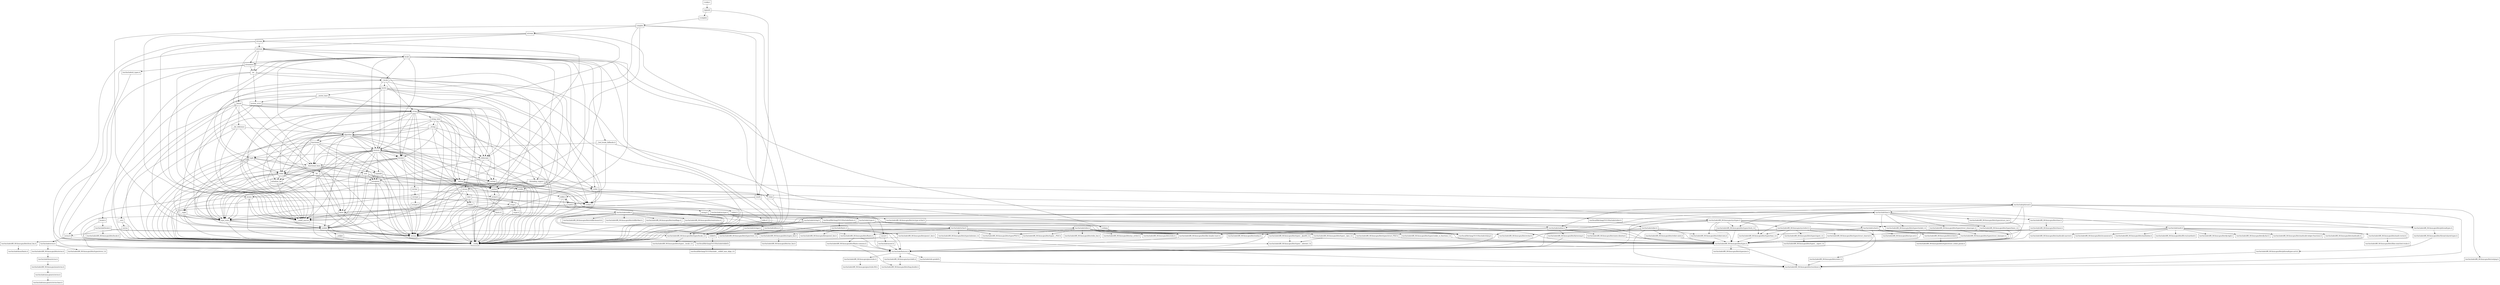 digraph "dependencies" {
  header_0 [ shape="box", label="\<stdin\>" ];
  header_1 [ shape="box", label="ctgmath" ];
  header_10 [ shape="box", label="/usr/include/x86_64-linux-gnu/gnu/stubs.h" ];
  header_100 [ shape="box", label="/usr/include/x86_64-linux-gnu/bits/stdint-uintn.h" ];
  header_101 [ shape="box", label="__debug" ];
  header_102 [ shape="box", label="cstdio" ];
  header_103 [ shape="box", label="stdio.h" ];
  header_104 [ shape="box", label="/usr/include/stdio.h" ];
  header_105 [ shape="box", label="/usr/include/x86_64-linux-gnu/bits/types/__fpos_t.h" ];
  header_106 [ shape="box", label="/usr/include/x86_64-linux-gnu/bits/types/__fpos64_t.h" ];
  header_107 [ shape="box", label="/usr/include/x86_64-linux-gnu/bits/types/struct_FILE.h" ];
  header_108 [ shape="box", label="/usr/include/x86_64-linux-gnu/bits/types/cookie_io_functions_t.h" ];
  header_109 [ shape="box", label="/usr/include/x86_64-linux-gnu/bits/stdio_lim.h" ];
  header_11 [ shape="box", label="/usr/include/x86_64-linux-gnu/gnu/stubs-64.h" ];
  header_110 [ shape="box", label="/usr/include/x86_64-linux-gnu/bits/sys_errlist.h" ];
  header_111 [ shape="box", label="/usr/include/x86_64-linux-gnu/bits/stdio.h" ];
  header_112 [ shape="box", label="memory" ];
  header_113 [ shape="box", label="typeinfo" ];
  header_114 [ shape="box", label="new" ];
  header_115 [ shape="box", label="iterator" ];
  header_116 [ shape="box", label="__functional_base" ];
  header_117 [ shape="box", label="tuple" ];
  header_118 [ shape="box", label="cassert" ];
  header_119 [ shape="box", label="/usr/include/assert.h" ];
  header_12 [ shape="box", label="/usr/include/pthread.h" ];
  header_120 [ shape="box", label="atomic" ];
  header_121 [ shape="box", label="functional" ];
  header_122 [ shape="box", label="bit" ];
  header_123 [ shape="box", label="cwchar" ];
  header_124 [ shape="box", label="cwctype" ];
  header_125 [ shape="box", label="cctype" ];
  header_126 [ shape="box", label="ctype.h" ];
  header_127 [ shape="box", label="/usr/include/ctype.h" ];
  header_128 [ shape="box", label="wctype.h" ];
  header_129 [ shape="box", label="/usr/include/wctype.h" ];
  header_13 [ shape="box", label="type_traits" ];
  header_130 [ shape="box", label="/usr/include/x86_64-linux-gnu/bits/wctype-wchar.h" ];
  header_131 [ shape="box", label="mutex" ];
  header_132 [ shape="box", label="__mutex_base" ];
  header_133 [ shape="box", label="chrono" ];
  header_134 [ shape="box", label="ctime" ];
  header_135 [ shape="box", label="/usr/include/time.h" ];
  header_136 [ shape="box", label="/usr/include/x86_64-linux-gnu/bits/time.h" ];
  header_137 [ shape="box", label="/usr/include/x86_64-linux-gnu/bits/timex.h" ];
  header_138 [ shape="box", label="/usr/include/x86_64-linux-gnu/bits/types/struct_tm.h" ];
  header_139 [ shape="box", label="/usr/include/x86_64-linux-gnu/bits/types/struct_itimerspec.h" ];
  header_14 [ shape="box", label="cstddef" ];
  header_140 [ shape="box", label="ratio" ];
  header_141 [ shape="box", label="climits" ];
  header_142 [ shape="box", label="limits.h" ];
  header_143 [ shape="box", label="/usr/local/lib/clang/10.0.0/include/limits.h" ];
  header_144 [ shape="box", label="/usr/include/limits.h" ];
  header_145 [ shape="box", label="/usr/include/x86_64-linux-gnu/bits/posix1_lim.h" ];
  header_146 [ shape="box", label="/usr/include/x86_64-linux-gnu/bits/local_lim.h" ];
  header_147 [ shape="box", label="/usr/include/linux/limits.h" ];
  header_148 [ shape="box", label="/usr/include/x86_64-linux-gnu/bits/posix2_lim.h" ];
  header_149 [ shape="box", label="/usr/include/x86_64-linux-gnu/bits/xopen_lim.h" ];
  header_15 [ shape="box", label="version" ];
  header_150 [ shape="box", label="/usr/include/x86_64-linux-gnu/bits/uio_lim.h" ];
  header_151 [ shape="box", label="system_error" ];
  header_152 [ shape="box", label="__errc" ];
  header_153 [ shape="box", label="cerrno" ];
  header_154 [ shape="box", label="errno.h" ];
  header_155 [ shape="box", label="/usr/include/errno.h" ];
  header_156 [ shape="box", label="/usr/include/x86_64-linux-gnu/bits/errno.h" ];
  header_157 [ shape="box", label="/usr/include/linux/errno.h" ];
  header_158 [ shape="box", label="/usr/include/x86_64-linux-gnu/asm/errno.h" ];
  header_159 [ shape="box", label="/usr/include/asm-generic/errno.h" ];
  header_16 [ shape="box", label="/usr/local/lib/clang/10.0.0/include/stddef.h" ];
  header_160 [ shape="box", label="/usr/include/asm-generic/errno-base.h" ];
  header_161 [ shape="box", label="/usr/include/x86_64-linux-gnu/bits/types/error_t.h" ];
  header_162 [ shape="box", label="__threading_support" ];
  header_163 [ shape="box", label="/usr/include/sched.h" ];
  header_164 [ shape="box", label="/usr/include/x86_64-linux-gnu/bits/sched.h" ];
  header_165 [ shape="box", label="/usr/include/x86_64-linux-gnu/bits/types/struct_sched_param.h" ];
  header_166 [ shape="box", label="/usr/include/x86_64-linux-gnu/bits/cpu-set.h" ];
  header_167 [ shape="box", label="/usr/include/x86_64-linux-gnu/bits/setjmp.h" ];
  header_168 [ shape="box", label="locale.h" ];
  header_169 [ shape="box", label="/usr/include/locale.h" ];
  header_17 [ shape="box", label="/usr/local/lib/clang/10.0.0/include/__stddef_max_align_t.h" ];
  header_170 [ shape="box", label="/usr/include/x86_64-linux-gnu/bits/locale.h" ];
  header_171 [ shape="box", label="streambuf" ];
  header_172 [ shape="box", label="locale" ];
  header_173 [ shape="box", label="cstdarg" ];
  header_174 [ shape="box", label="/usr/include/nl_types.h" ];
  header_175 [ shape="box", label="__bsd_locale_fallbacks.h" ];
  header_176 [ shape="box", label="bitset" ];
  header_177 [ shape="box", label="__bit_reference" ];
  header_178 [ shape="box", label="istream" ];
  header_18 [ shape="box", label="__nullptr" ];
  header_19 [ shape="box", label="stdexcept" ];
  header_2 [ shape="box", label="ccomplex" ];
  header_20 [ shape="box", label="exception" ];
  header_21 [ shape="box", label="cstdlib" ];
  header_22 [ shape="box", label="stdlib.h" ];
  header_23 [ shape="box", label="/usr/include/stdlib.h" ];
  header_24 [ shape="box", label="/usr/include/x86_64-linux-gnu/bits/libc-header-start.h" ];
  header_25 [ shape="box", label="stddef.h" ];
  header_26 [ shape="box", label="/usr/include/x86_64-linux-gnu/bits/waitflags.h" ];
  header_27 [ shape="box", label="/usr/include/x86_64-linux-gnu/bits/waitstatus.h" ];
  header_28 [ shape="box", label="/usr/include/x86_64-linux-gnu/bits/floatn.h" ];
  header_29 [ shape="box", label="/usr/include/x86_64-linux-gnu/bits/floatn-common.h" ];
  header_3 [ shape="box", label="complex" ];
  header_30 [ shape="box", label="/usr/include/x86_64-linux-gnu/bits/types/locale_t.h" ];
  header_31 [ shape="box", label="/usr/include/x86_64-linux-gnu/bits/types/__locale_t.h" ];
  header_32 [ shape="box", label="/usr/include/x86_64-linux-gnu/sys/types.h" ];
  header_33 [ shape="box", label="/usr/include/x86_64-linux-gnu/bits/types.h" ];
  header_34 [ shape="box", label="/usr/include/x86_64-linux-gnu/bits/typesizes.h" ];
  header_35 [ shape="box", label="/usr/include/x86_64-linux-gnu/bits/types/clock_t.h" ];
  header_36 [ shape="box", label="/usr/include/x86_64-linux-gnu/bits/types/clockid_t.h" ];
  header_37 [ shape="box", label="/usr/include/x86_64-linux-gnu/bits/types/time_t.h" ];
  header_38 [ shape="box", label="/usr/include/x86_64-linux-gnu/bits/types/timer_t.h" ];
  header_39 [ shape="box", label="/usr/include/x86_64-linux-gnu/bits/stdint-intn.h" ];
  header_4 [ shape="box", label="__config" ];
  header_40 [ shape="box", label="/usr/include/endian.h" ];
  header_41 [ shape="box", label="/usr/include/x86_64-linux-gnu/bits/endian.h" ];
  header_42 [ shape="box", label="/usr/include/x86_64-linux-gnu/bits/byteswap.h" ];
  header_43 [ shape="box", label="/usr/include/x86_64-linux-gnu/bits/uintn-identity.h" ];
  header_44 [ shape="box", label="/usr/include/x86_64-linux-gnu/sys/select.h" ];
  header_45 [ shape="box", label="/usr/include/x86_64-linux-gnu/bits/select.h" ];
  header_46 [ shape="box", label="/usr/include/x86_64-linux-gnu/bits/types/sigset_t.h" ];
  header_47 [ shape="box", label="/usr/include/x86_64-linux-gnu/bits/types/__sigset_t.h" ];
  header_48 [ shape="box", label="/usr/include/x86_64-linux-gnu/bits/types/struct_timeval.h" ];
  header_49 [ shape="box", label="/usr/include/x86_64-linux-gnu/bits/types/struct_timespec.h" ];
  header_5 [ shape="box", label="/usr/include/features.h" ];
  header_50 [ shape="box", label="/usr/include/x86_64-linux-gnu/bits/pthreadtypes.h" ];
  header_51 [ shape="box", label="/usr/include/x86_64-linux-gnu/bits/thread-shared-types.h" ];
  header_52 [ shape="box", label="/usr/include/x86_64-linux-gnu/bits/pthreadtypes-arch.h" ];
  header_53 [ shape="box", label="/usr/include/alloca.h" ];
  header_54 [ shape="box", label="/usr/include/x86_64-linux-gnu/bits/stdlib-bsearch.h" ];
  header_55 [ shape="box", label="/usr/include/x86_64-linux-gnu/bits/stdlib-float.h" ];
  header_56 [ shape="box", label="math.h" ];
  header_57 [ shape="box", label="/usr/include/math.h" ];
  header_58 [ shape="box", label="/usr/include/x86_64-linux-gnu/bits/math-vector.h" ];
  header_59 [ shape="box", label="/usr/include/x86_64-linux-gnu/bits/libm-simd-decl-stubs.h" ];
  header_6 [ shape="box", label="/usr/include/stdc-predef.h" ];
  header_60 [ shape="box", label="/usr/include/x86_64-linux-gnu/bits/flt-eval-method.h" ];
  header_61 [ shape="box", label="/usr/include/x86_64-linux-gnu/bits/fp-logb.h" ];
  header_62 [ shape="box", label="/usr/include/x86_64-linux-gnu/bits/fp-fast.h" ];
  header_63 [ shape="box", label="/usr/include/x86_64-linux-gnu/bits/mathcalls-helper-functions.h" ];
  header_64 [ shape="box", label="/usr/include/x86_64-linux-gnu/bits/mathcalls.h" ];
  header_65 [ shape="box", label="/usr/include/x86_64-linux-gnu/bits/mathcalls-narrow.h" ];
  header_66 [ shape="box", label="/usr/include/x86_64-linux-gnu/bits/iscanonical.h" ];
  header_67 [ shape="box", label="/usr/include/x86_64-linux-gnu/bits/mathinline.h" ];
  header_68 [ shape="box", label="limits" ];
  header_69 [ shape="box", label="__undef_macros" ];
  header_7 [ shape="box", label="/usr/include/x86_64-linux-gnu/sys/cdefs.h" ];
  header_70 [ shape="box", label="iosfwd" ];
  header_71 [ shape="box", label="wchar.h" ];
  header_72 [ shape="box", label="/usr/include/wchar.h" ];
  header_73 [ shape="box", label="/usr/local/lib/clang/10.0.0/include/stdarg.h" ];
  header_74 [ shape="box", label="/usr/include/x86_64-linux-gnu/bits/wchar.h" ];
  header_75 [ shape="box", label="/usr/include/x86_64-linux-gnu/bits/types/wint_t.h" ];
  header_76 [ shape="box", label="/usr/include/x86_64-linux-gnu/bits/types/mbstate_t.h" ];
  header_77 [ shape="box", label="/usr/include/x86_64-linux-gnu/bits/types/__mbstate_t.h" ];
  header_78 [ shape="box", label="/usr/include/x86_64-linux-gnu/bits/types/__FILE.h" ];
  header_79 [ shape="box", label="/usr/include/x86_64-linux-gnu/bits/types/FILE.h" ];
  header_8 [ shape="box", label="/usr/include/x86_64-linux-gnu/bits/wordsize.h" ];
  header_80 [ shape="box", label="cmath" ];
  header_81 [ shape="box", label="sstream" ];
  header_82 [ shape="box", label="ostream" ];
  header_83 [ shape="box", label="ios" ];
  header_84 [ shape="box", label="__locale" ];
  header_85 [ shape="box", label="string" ];
  header_86 [ shape="box", label="string_view" ];
  header_87 [ shape="box", label="__string" ];
  header_88 [ shape="box", label="algorithm" ];
  header_89 [ shape="box", label="initializer_list" ];
  header_9 [ shape="box", label="/usr/include/x86_64-linux-gnu/bits/long-double.h" ];
  header_90 [ shape="box", label="cstring" ];
  header_91 [ shape="box", label="string.h" ];
  header_92 [ shape="box", label="/usr/include/string.h" ];
  header_93 [ shape="box", label="/usr/include/strings.h" ];
  header_94 [ shape="box", label="utility" ];
  header_95 [ shape="box", label="__tuple" ];
  header_96 [ shape="box", label="cstdint" ];
  header_97 [ shape="box", label="stdint.h" ];
  header_98 [ shape="box", label="/usr/local/lib/clang/10.0.0/include/stdint.h" ];
  header_99 [ shape="box", label="/usr/include/stdint.h" ];
  header_118 -> header_4;
  header_118 -> header_119;
  header_119 -> header_5;
  header_68 -> header_69;
  header_68 -> header_15;
  header_68 -> header_4;
  header_68 -> header_13;
  header_167 -> header_8;
  header_114 -> header_14;
  header_114 -> header_15;
  header_114 -> header_4;
  header_114 -> header_20;
  header_114 -> header_13;
  header_164 -> header_165;
  header_115 -> header_14;
  header_115 -> header_15;
  header_115 -> header_13;
  header_115 -> header_70;
  header_115 -> header_4;
  header_115 -> header_116;
  header_115 -> header_101;
  header_115 -> header_89;
  header_163 -> header_25;
  header_163 -> header_37;
  header_163 -> header_33;
  header_163 -> header_5;
  header_163 -> header_166;
  header_163 -> header_49;
  header_163 -> header_164;
  header_72 -> header_28;
  header_72 -> header_25;
  header_72 -> header_24;
  header_72 -> header_30;
  header_72 -> header_73;
  header_72 -> header_76;
  header_72 -> header_74;
  header_72 -> header_75;
  header_72 -> header_78;
  header_72 -> header_79;
  header_70 -> header_4;
  header_70 -> header_71;
  header_71 -> header_72;
  header_71 -> header_4;
  header_76 -> header_77;
  header_116 -> header_13;
  header_116 -> header_20;
  header_116 -> header_4;
  header_116 -> header_94;
  header_116 -> header_114;
  header_116 -> header_113;
  header_117 -> header_14;
  header_117 -> header_15;
  header_117 -> header_13;
  header_117 -> header_94;
  header_117 -> header_4;
  header_117 -> header_116;
  header_117 -> header_95;
  header_112 -> header_14;
  header_112 -> header_15;
  header_112 -> header_13;
  header_112 -> header_69;
  header_112 -> header_19;
  header_112 -> header_120;
  header_112 -> header_70;
  header_112 -> header_113;
  header_112 -> header_116;
  header_112 -> header_4;
  header_112 -> header_118;
  header_112 -> header_117;
  header_112 -> header_94;
  header_112 -> header_68;
  header_112 -> header_96;
  header_112 -> header_115;
  header_112 -> header_90;
  header_112 -> header_114;
  header_113 -> header_14;
  header_113 -> header_4;
  header_113 -> header_96;
  header_113 -> header_20;
  header_169 -> header_25;
  header_169 -> header_5;
  header_169 -> header_170;
  header_169 -> header_30;
  header_168 -> header_4;
  header_168 -> header_169;
  header_46 -> header_47;
  header_45 -> header_8;
  header_44 -> header_37;
  header_44 -> header_33;
  header_44 -> header_46;
  header_44 -> header_45;
  header_44 -> header_5;
  header_44 -> header_49;
  header_44 -> header_48;
  header_43 -> header_33;
  header_42 -> header_5;
  header_42 -> header_33;
  header_40 -> header_5;
  header_40 -> header_43;
  header_40 -> header_42;
  header_40 -> header_41;
  header_105 -> header_33;
  header_105 -> header_77;
  header_104 -> header_79;
  header_104 -> header_25;
  header_104 -> header_24;
  header_104 -> header_33;
  header_104 -> header_73;
  header_104 -> header_109;
  header_104 -> header_108;
  header_104 -> header_105;
  header_104 -> header_78;
  header_104 -> header_106;
  header_104 -> header_107;
  header_104 -> header_110;
  header_104 -> header_111;
  header_107 -> header_33;
  header_106 -> header_33;
  header_106 -> header_77;
  header_101 -> header_14;
  header_101 -> header_4;
  header_101 -> header_21;
  header_101 -> header_70;
  header_101 -> header_102;
  header_100 -> header_33;
  header_49 -> header_33;
  header_48 -> header_33;
  header_7 -> header_8;
  header_7 -> header_9;
  header_4 -> header_5;
  header_5 -> header_6;
  header_5 -> header_7;
  header_5 -> header_10;
  header_2 -> header_3;
  header_3 -> header_15;
  header_3 -> header_13;
  header_3 -> header_19;
  header_3 -> header_4;
  header_3 -> header_81;
  header_3 -> header_80;
  header_0 -> header_1;
  header_1 -> header_80;
  header_1 -> header_2;
  header_58 -> header_59;
  header_50 -> header_51;
  header_51 -> header_52;
  header_52 -> header_8;
  header_53 -> header_25;
  header_53 -> header_5;
  header_56 -> header_68;
  header_56 -> header_4;
  header_56 -> header_57;
  header_56 -> header_13;
  header_56 -> header_22;
  header_57 -> header_58;
  header_57 -> header_28;
  header_57 -> header_24;
  header_57 -> header_33;
  header_57 -> header_61;
  header_57 -> header_60;
  header_57 -> header_63;
  header_57 -> header_62;
  header_57 -> header_65;
  header_57 -> header_64;
  header_57 -> header_67;
  header_57 -> header_66;
  header_130 -> header_40;
  header_130 -> header_33;
  header_130 -> header_75;
  header_131 -> header_15;
  header_131 -> header_132;
  header_131 -> header_4;
  header_131 -> header_121;
  header_131 -> header_162;
  header_131 -> header_69;
  header_131 -> header_117;
  header_131 -> header_96;
  header_131 -> header_112;
  header_132 -> header_69;
  header_132 -> header_162;
  header_132 -> header_4;
  header_132 -> header_133;
  header_132 -> header_151;
  header_133 -> header_140;
  header_133 -> header_15;
  header_133 -> header_13;
  header_133 -> header_4;
  header_133 -> header_134;
  header_133 -> header_69;
  header_133 -> header_68;
  header_134 -> header_4;
  header_134 -> header_135;
  header_135 -> header_38;
  header_135 -> header_25;
  header_135 -> header_37;
  header_135 -> header_35;
  header_135 -> header_30;
  header_135 -> header_36;
  header_135 -> header_5;
  header_135 -> header_136;
  header_135 -> header_138;
  header_135 -> header_139;
  header_135 -> header_49;
  header_136 -> header_33;
  header_136 -> header_137;
  header_137 -> header_33;
  header_137 -> header_48;
  header_138 -> header_33;
  header_139 -> header_33;
  header_139 -> header_49;
  header_29 -> header_5;
  header_29 -> header_9;
  header_28 -> header_5;
  header_28 -> header_29;
  header_25 -> header_16;
  header_24 -> header_5;
  header_21 -> header_4;
  header_21 -> header_22;
  header_20 -> header_14;
  header_20 -> header_15;
  header_20 -> header_4;
  header_20 -> header_21;
  header_20 -> header_13;
  header_23 -> header_53;
  header_23 -> header_54;
  header_23 -> header_28;
  header_23 -> header_25;
  header_23 -> header_24;
  header_23 -> header_27;
  header_23 -> header_26;
  header_23 -> header_32;
  header_23 -> header_55;
  header_23 -> header_30;
  header_22 -> header_4;
  header_22 -> header_56;
  header_22 -> header_23;
  header_127 -> header_5;
  header_127 -> header_33;
  header_127 -> header_30;
  header_127 -> header_40;
  header_126 -> header_127;
  header_126 -> header_4;
  header_125 -> header_126;
  header_125 -> header_4;
  header_124 -> header_4;
  header_124 -> header_125;
  header_124 -> header_128;
  header_123 -> header_4;
  header_123 -> header_124;
  header_123 -> header_71;
  header_122 -> header_15;
  header_122 -> header_13;
  header_122 -> header_4;
  header_122 -> header_69;
  header_122 -> header_68;
  header_122 -> header_101;
  header_121 -> header_15;
  header_121 -> header_13;
  header_121 -> header_20;
  header_121 -> header_116;
  header_121 -> header_4;
  header_121 -> header_94;
  header_121 -> header_117;
  header_121 -> header_112;
  header_121 -> header_113;
  header_120 -> header_14;
  header_120 -> header_15;
  header_120 -> header_4;
  header_120 -> header_96;
  header_120 -> header_13;
  header_129 -> header_130;
  header_129 -> header_5;
  header_129 -> header_33;
  header_129 -> header_30;
  header_129 -> header_75;
  header_128 -> header_4;
  header_128 -> header_129;
  header_38 -> header_33;
  header_39 -> header_33;
  header_36 -> header_33;
  header_37 -> header_33;
  header_35 -> header_33;
  header_32 -> header_44;
  header_32 -> header_38;
  header_32 -> header_39;
  header_32 -> header_36;
  header_32 -> header_37;
  header_32 -> header_35;
  header_32 -> header_50;
  header_32 -> header_33;
  header_32 -> header_25;
  header_32 -> header_5;
  header_32 -> header_40;
  header_33 -> header_34;
  header_33 -> header_5;
  header_33 -> header_8;
  header_30 -> header_31;
  header_152 -> header_153;
  header_152 -> header_4;
  header_153 -> header_4;
  header_153 -> header_154;
  header_151 -> header_152;
  header_151 -> header_116;
  header_151 -> header_19;
  header_151 -> header_85;
  header_151 -> header_13;
  header_156 -> header_157;
  header_157 -> header_158;
  header_154 -> header_4;
  header_154 -> header_155;
  header_155 -> header_161;
  header_155 -> header_5;
  header_155 -> header_156;
  header_158 -> header_159;
  header_159 -> header_160;
  header_108 -> header_33;
  header_89 -> header_14;
  header_89 -> header_4;
  header_88 -> header_14;
  header_88 -> header_15;
  header_88 -> header_13;
  header_88 -> header_90;
  header_88 -> header_101;
  header_88 -> header_89;
  header_88 -> header_69;
  header_88 -> header_4;
  header_88 -> header_122;
  header_88 -> header_121;
  header_88 -> header_94;
  header_88 -> header_115;
  header_88 -> header_112;
  header_83 -> header_120;
  header_83 -> header_4;
  header_83 -> header_151;
  header_83 -> header_70;
  header_83 -> header_84;
  header_82 -> header_15;
  header_82 -> header_176;
  header_82 -> header_171;
  header_82 -> header_172;
  header_82 -> header_4;
  header_82 -> header_83;
  header_82 -> header_115;
  header_81 -> header_69;
  header_81 -> header_82;
  header_81 -> header_4;
  header_81 -> header_178;
  header_81 -> header_85;
  header_80 -> header_15;
  header_80 -> header_4;
  header_80 -> header_56;
  header_87 -> header_112;
  header_87 -> header_4;
  header_87 -> header_88;
  header_87 -> header_69;
  header_87 -> header_101;
  header_87 -> header_102;
  header_86 -> header_15;
  header_86 -> header_101;
  header_86 -> header_19;
  header_86 -> header_4;
  header_86 -> header_88;
  header_86 -> header_69;
  header_86 -> header_68;
  header_86 -> header_115;
  header_86 -> header_87;
  header_85 -> header_15;
  header_85 -> header_13;
  header_85 -> header_112;
  header_85 -> header_101;
  header_85 -> header_70;
  header_85 -> header_19;
  header_85 -> header_116;
  header_85 -> header_4;
  header_85 -> header_88;
  header_85 -> header_123;
  header_85 -> header_69;
  header_85 -> header_94;
  header_85 -> header_96;
  header_85 -> header_115;
  header_85 -> header_90;
  header_85 -> header_86;
  header_85 -> header_89;
  header_85 -> header_102;
  header_84 -> header_125;
  header_84 -> header_131;
  header_84 -> header_4;
  header_84 -> header_168;
  header_84 -> header_94;
  header_84 -> header_96;
  header_84 -> header_112;
  header_84 -> header_85;
  header_141 -> header_4;
  header_141 -> header_142;
  header_140 -> header_141;
  header_140 -> header_69;
  header_140 -> header_4;
  header_140 -> header_96;
  header_140 -> header_13;
  header_143 -> header_144;
  header_142 -> header_4;
  header_142 -> header_143;
  header_145 -> header_8;
  header_145 -> header_146;
  header_144 -> header_149;
  header_144 -> header_24;
  header_144 -> header_145;
  header_144 -> header_148;
  header_146 -> header_147;
  header_149 -> header_150;
  header_103 -> header_104;
  header_103 -> header_4;
  header_102 -> header_4;
  header_102 -> header_103;
  header_14 -> header_15;
  header_14 -> header_4;
  header_14 -> header_18;
  header_14 -> header_16;
  header_15 -> header_4;
  header_16 -> header_17;
  header_10 -> header_11;
  header_12 -> header_50;
  header_12 -> header_49;
  header_12 -> header_5;
  header_12 -> header_135;
  header_12 -> header_40;
  header_12 -> header_163;
  header_12 -> header_167;
  header_12 -> header_8;
  header_13 -> header_14;
  header_13 -> header_15;
  header_13 -> header_4;
  header_18 -> header_4;
  header_19 -> header_4;
  header_19 -> header_70;
  header_19 -> header_20;
  header_98 -> header_99;
  header_99 -> header_39;
  header_99 -> header_24;
  header_99 -> header_33;
  header_99 -> header_74;
  header_99 -> header_100;
  header_99 -> header_8;
  header_94 -> header_14;
  header_94 -> header_15;
  header_94 -> header_13;
  header_94 -> header_101;
  header_94 -> header_89;
  header_94 -> header_4;
  header_94 -> header_95;
  header_94 -> header_96;
  header_94 -> header_90;
  header_95 -> header_14;
  header_95 -> header_4;
  header_95 -> header_13;
  header_96 -> header_4;
  header_96 -> header_97;
  header_97 -> header_4;
  header_97 -> header_98;
  header_90 -> header_4;
  header_90 -> header_91;
  header_91 -> header_4;
  header_91 -> header_92;
  header_92 -> header_25;
  header_92 -> header_24;
  header_92 -> header_30;
  header_92 -> header_93;
  header_93 -> header_25;
  header_93 -> header_5;
  header_93 -> header_30;
  header_174 -> header_5;
  header_175 -> header_73;
  header_175 -> header_112;
  header_175 -> header_22;
  header_176 -> header_14;
  header_176 -> header_141;
  header_176 -> header_177;
  header_176 -> header_19;
  header_176 -> header_69;
  header_176 -> header_4;
  header_176 -> header_70;
  header_176 -> header_116;
  header_176 -> header_85;
  header_177 -> header_69;
  header_177 -> header_4;
  header_177 -> header_88;
  header_177 -> header_122;
  header_171 -> header_83;
  header_171 -> header_69;
  header_171 -> header_4;
  header_171 -> header_70;
  header_172 -> header_174;
  header_172 -> header_15;
  header_172 -> header_171;
  header_172 -> header_173;
  header_172 -> header_101;
  header_172 -> header_21;
  header_172 -> header_102;
  header_172 -> header_69;
  header_172 -> header_4;
  header_172 -> header_88;
  header_172 -> header_134;
  header_172 -> header_83;
  header_172 -> header_68;
  header_172 -> header_115;
  header_172 -> header_112;
  header_172 -> header_175;
  header_172 -> header_84;
  header_173 -> header_73;
  header_173 -> header_4;
  header_178 -> header_69;
  header_178 -> header_15;
  header_178 -> header_4;
  header_178 -> header_82;
  header_162 -> header_154;
  header_162 -> header_12;
  header_162 -> header_70;
  header_162 -> header_69;
  header_162 -> header_4;
  header_162 -> header_133;
  header_162 -> header_163;
}